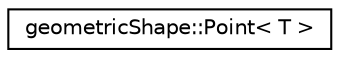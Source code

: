 digraph "Graphe hiérarchique des classes"
{
  edge [fontname="Helvetica",fontsize="10",labelfontname="Helvetica",labelfontsize="10"];
  node [fontname="Helvetica",fontsize="10",shape=record];
  rankdir="LR";
  Node0 [label="geometricShape::Point\< T \>",height=0.2,width=0.4,color="black", fillcolor="white", style="filled",URL="$classgeometric_shape_1_1_point.html",tooltip="classe Pour créer des points 2D le carré "];
}
